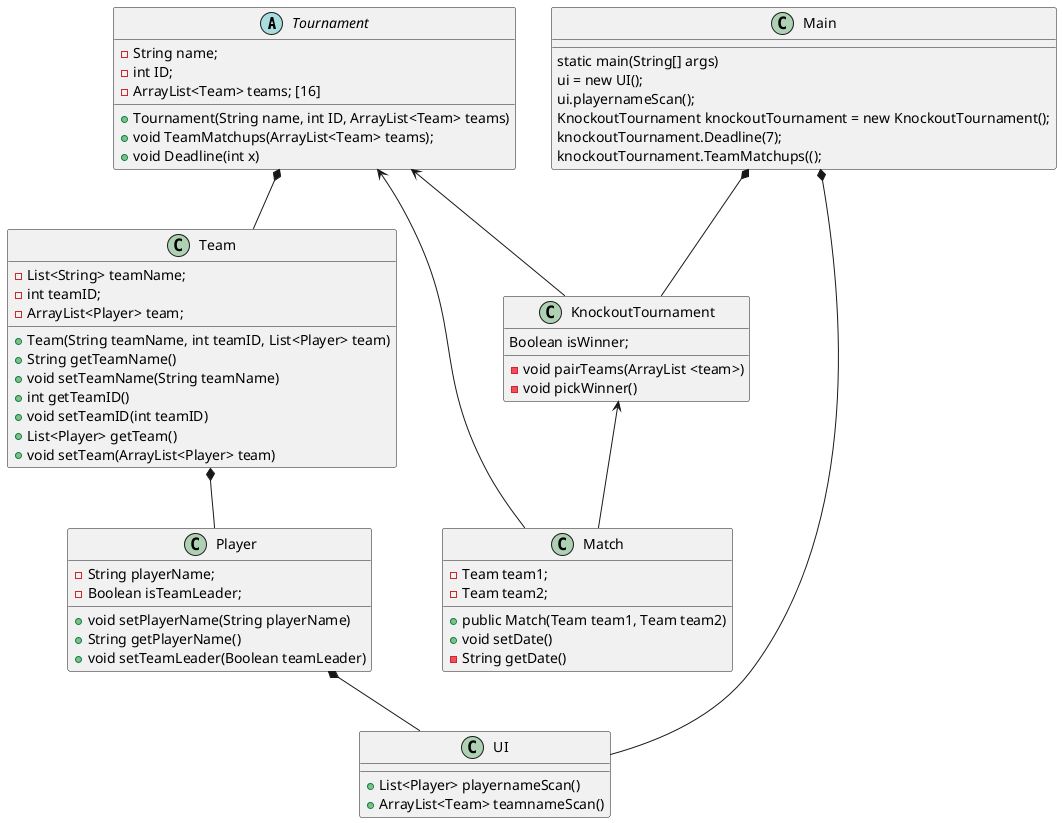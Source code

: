 @startuml
'https://plantuml.com/class-diagram

Tournament<--KnockoutTournament
Team*--Player
Tournament*--Team
Player*-- UI
Main*--KnockoutTournament
KnockoutTournament<-- Match
Tournament<-- Match
Main*-- UI

class Player{
- String playerName;
 -Boolean isTeamLeader;
 +void setPlayerName(String playerName)
 +String getPlayerName()
 +void setTeamLeader(Boolean teamLeader)

}

class Team{
-List<String> teamName;
-int teamID;
-ArrayList<Player> team;
+Team(String teamName, int teamID, List<Player> team)
+String getTeamName()
+void setTeamName(String teamName)
+int getTeamID()
+void setTeamID(int teamID)
 +List<Player> getTeam()
 +void setTeam(ArrayList<Player> team)
}

abstract class Tournament {
-String name;
-int ID;
-ArrayList<Team> teams; [16]
+Tournament(String name, int ID, ArrayList<Team> teams)
+ void TeamMatchups(ArrayList<Team> teams);
 +void Deadline(int x)


}

class KnockoutTournament {
Boolean isWinner;
- void pairTeams(ArrayList <team>)
-void pickWinner()
}

class UI {
+List<Player> playernameScan()
+ ArrayList<Team> teamnameScan()
}

class Main{

static main(String[] args)
 ui = new UI();
 ui.playernameScan();
 KnockoutTournament knockoutTournament = new KnockoutTournament();
 knockoutTournament.Deadline(7);
 knockoutTournament.TeamMatchups(();

}

class Match {
  -Team team1;
  -Team team2;
 + public Match(Team team1, Team team2)
 +void setDate()
 -String getDate()

}
@enduml